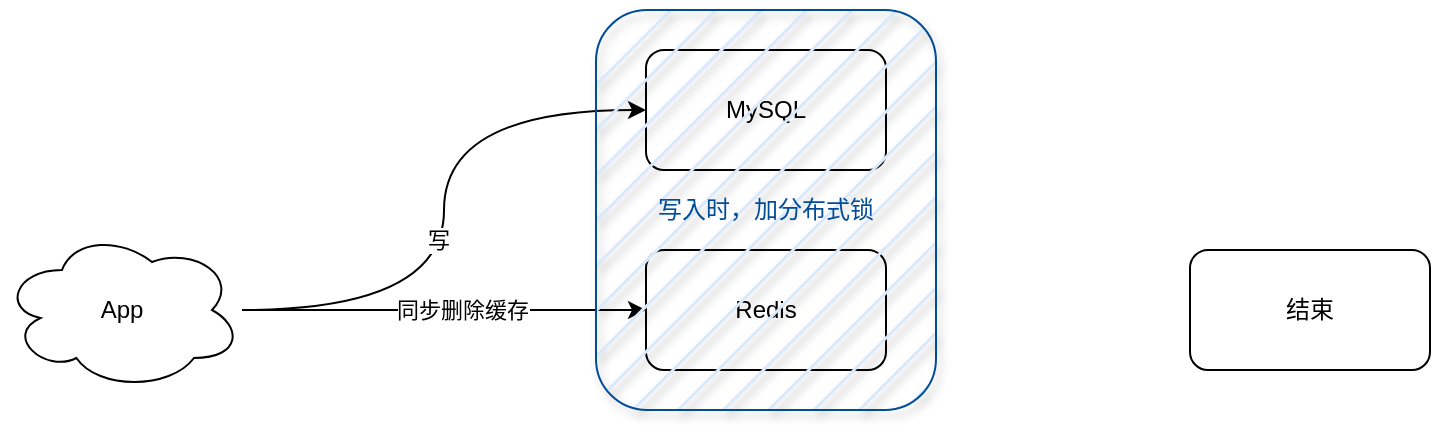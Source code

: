 <mxfile version="26.0.6">
  <diagram name="第 1 页" id="LvjFGIDxFa3_T1Y5Gw0-">
    <mxGraphModel dx="954" dy="581" grid="1" gridSize="10" guides="1" tooltips="1" connect="1" arrows="1" fold="1" page="1" pageScale="1" pageWidth="827" pageHeight="1169" math="0" shadow="0">
      <root>
        <mxCell id="0" />
        <mxCell id="1" parent="0" />
        <mxCell id="sS4oUDZ3pTjtGtMIdjDM-1" style="edgeStyle=orthogonalEdgeStyle;rounded=0;orthogonalLoop=1;jettySize=auto;html=1;entryX=0;entryY=0.5;entryDx=0;entryDy=0;strokeColor=default;curved=1;" edge="1" parent="1" source="sS4oUDZ3pTjtGtMIdjDM-5" target="sS4oUDZ3pTjtGtMIdjDM-6">
          <mxGeometry relative="1" as="geometry" />
        </mxCell>
        <mxCell id="sS4oUDZ3pTjtGtMIdjDM-2" value="写" style="edgeLabel;html=1;align=center;verticalAlign=middle;resizable=0;points=[];" vertex="1" connectable="0" parent="sS4oUDZ3pTjtGtMIdjDM-1">
          <mxGeometry x="-0.095" y="3" relative="1" as="geometry">
            <mxPoint as="offset" />
          </mxGeometry>
        </mxCell>
        <mxCell id="sS4oUDZ3pTjtGtMIdjDM-3" style="edgeStyle=orthogonalEdgeStyle;rounded=0;orthogonalLoop=1;jettySize=auto;html=1;entryX=0;entryY=0.5;entryDx=0;entryDy=0;" edge="1" parent="1" source="sS4oUDZ3pTjtGtMIdjDM-5" target="sS4oUDZ3pTjtGtMIdjDM-13">
          <mxGeometry relative="1" as="geometry" />
        </mxCell>
        <mxCell id="sS4oUDZ3pTjtGtMIdjDM-4" value="同步删除缓存" style="edgeLabel;html=1;align=center;verticalAlign=middle;resizable=0;points=[];" vertex="1" connectable="0" parent="sS4oUDZ3pTjtGtMIdjDM-3">
          <mxGeometry x="-0.006" y="-1" relative="1" as="geometry">
            <mxPoint x="9" y="-1" as="offset" />
          </mxGeometry>
        </mxCell>
        <mxCell id="sS4oUDZ3pTjtGtMIdjDM-5" value="App" style="ellipse;shape=cloud;whiteSpace=wrap;html=1;" vertex="1" parent="1">
          <mxGeometry x="43" y="240" width="120" height="80" as="geometry" />
        </mxCell>
        <mxCell id="sS4oUDZ3pTjtGtMIdjDM-6" value="MySQL" style="rounded=1;whiteSpace=wrap;html=1;" vertex="1" parent="1">
          <mxGeometry x="365" y="150" width="120" height="60" as="geometry" />
        </mxCell>
        <mxCell id="sS4oUDZ3pTjtGtMIdjDM-13" value="Redis" style="rounded=1;whiteSpace=wrap;html=1;" vertex="1" parent="1">
          <mxGeometry x="365" y="250" width="120" height="60" as="geometry" />
        </mxCell>
        <mxCell id="sS4oUDZ3pTjtGtMIdjDM-19" value="结束" style="rounded=1;whiteSpace=wrap;html=1;" vertex="1" parent="1">
          <mxGeometry x="637" y="250" width="120" height="60" as="geometry" />
        </mxCell>
        <mxCell id="sS4oUDZ3pTjtGtMIdjDM-20" value="&lt;font style=&quot;color: rgb(0, 76, 153);&quot;&gt;写入时，加分布式锁&lt;/font&gt;" style="rounded=1;whiteSpace=wrap;html=1;fillStyle=hatch;strokeColor=#004C99;shadow=1;fillColor=#dae8fc;" vertex="1" parent="1">
          <mxGeometry x="340" y="130" width="170" height="200" as="geometry" />
        </mxCell>
      </root>
    </mxGraphModel>
  </diagram>
</mxfile>
